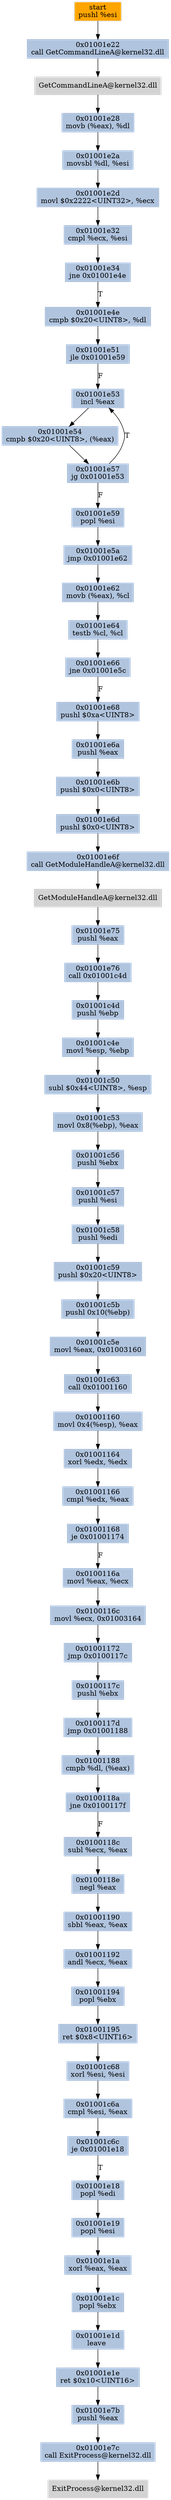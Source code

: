 digraph G {
node[shape=rectangle,style=filled,fillcolor=lightsteelblue,color=lightsteelblue]
bgcolor="transparent"
a0x01001e21pushl_esi[label="start\npushl %esi",color="lightgrey",fillcolor="orange"];
a0x01001e22call_GetCommandLineA_kernel32_dll[label="0x01001e22\ncall GetCommandLineA@kernel32.dll"];
GetCommandLineA_kernel32_dll[label="GetCommandLineA@kernel32.dll",color="lightgrey",fillcolor="lightgrey"];
a0x01001e28movb_eax__dl[label="0x01001e28\nmovb (%eax), %dl"];
a0x01001e2amovsbl_dl_esi[label="0x01001e2a\nmovsbl %dl, %esi"];
a0x01001e2dmovl_0x2222UINT32_ecx[label="0x01001e2d\nmovl $0x2222<UINT32>, %ecx"];
a0x01001e32cmpl_ecx_esi[label="0x01001e32\ncmpl %ecx, %esi"];
a0x01001e34jne_0x01001e4e[label="0x01001e34\njne 0x01001e4e"];
a0x01001e4ecmpb_0x20UINT8_dl[label="0x01001e4e\ncmpb $0x20<UINT8>, %dl"];
a0x01001e51jle_0x01001e59[label="0x01001e51\njle 0x01001e59"];
a0x01001e53incl_eax[label="0x01001e53\nincl %eax"];
a0x01001e54cmpb_0x20UINT8_eax_[label="0x01001e54\ncmpb $0x20<UINT8>, (%eax)"];
a0x01001e57jg_0x01001e53[label="0x01001e57\njg 0x01001e53"];
a0x01001e59popl_esi[label="0x01001e59\npopl %esi"];
a0x01001e5ajmp_0x01001e62[label="0x01001e5a\njmp 0x01001e62"];
a0x01001e62movb_eax__cl[label="0x01001e62\nmovb (%eax), %cl"];
a0x01001e64testb_cl_cl[label="0x01001e64\ntestb %cl, %cl"];
a0x01001e66jne_0x01001e5c[label="0x01001e66\njne 0x01001e5c"];
a0x01001e68pushl_0xaUINT8[label="0x01001e68\npushl $0xa<UINT8>"];
a0x01001e6apushl_eax[label="0x01001e6a\npushl %eax"];
a0x01001e6bpushl_0x0UINT8[label="0x01001e6b\npushl $0x0<UINT8>"];
a0x01001e6dpushl_0x0UINT8[label="0x01001e6d\npushl $0x0<UINT8>"];
a0x01001e6fcall_GetModuleHandleA_kernel32_dll[label="0x01001e6f\ncall GetModuleHandleA@kernel32.dll"];
GetModuleHandleA_kernel32_dll[label="GetModuleHandleA@kernel32.dll",color="lightgrey",fillcolor="lightgrey"];
a0x01001e75pushl_eax[label="0x01001e75\npushl %eax"];
a0x01001e76call_0x01001c4d[label="0x01001e76\ncall 0x01001c4d"];
a0x01001c4dpushl_ebp[label="0x01001c4d\npushl %ebp"];
a0x01001c4emovl_esp_ebp[label="0x01001c4e\nmovl %esp, %ebp"];
a0x01001c50subl_0x44UINT8_esp[label="0x01001c50\nsubl $0x44<UINT8>, %esp"];
a0x01001c53movl_0x8ebp__eax[label="0x01001c53\nmovl 0x8(%ebp), %eax"];
a0x01001c56pushl_ebx[label="0x01001c56\npushl %ebx"];
a0x01001c57pushl_esi[label="0x01001c57\npushl %esi"];
a0x01001c58pushl_edi[label="0x01001c58\npushl %edi"];
a0x01001c59pushl_0x20UINT8[label="0x01001c59\npushl $0x20<UINT8>"];
a0x01001c5bpushl_0x10ebp_[label="0x01001c5b\npushl 0x10(%ebp)"];
a0x01001c5emovl_eax_0x01003160[label="0x01001c5e\nmovl %eax, 0x01003160"];
a0x01001c63call_0x01001160[label="0x01001c63\ncall 0x01001160"];
a0x01001160movl_0x4esp__eax[label="0x01001160\nmovl 0x4(%esp), %eax"];
a0x01001164xorl_edx_edx[label="0x01001164\nxorl %edx, %edx"];
a0x01001166cmpl_edx_eax[label="0x01001166\ncmpl %edx, %eax"];
a0x01001168je_0x01001174[label="0x01001168\nje 0x01001174"];
a0x0100116amovl_eax_ecx[label="0x0100116a\nmovl %eax, %ecx"];
a0x0100116cmovl_ecx_0x01003164[label="0x0100116c\nmovl %ecx, 0x01003164"];
a0x01001172jmp_0x0100117c[label="0x01001172\njmp 0x0100117c"];
a0x0100117cpushl_ebx[label="0x0100117c\npushl %ebx"];
a0x0100117djmp_0x01001188[label="0x0100117d\njmp 0x01001188"];
a0x01001188cmpb_dl_eax_[label="0x01001188\ncmpb %dl, (%eax)"];
a0x0100118ajne_0x0100117f[label="0x0100118a\njne 0x0100117f"];
a0x0100118csubl_ecx_eax[label="0x0100118c\nsubl %ecx, %eax"];
a0x0100118enegl_eax[label="0x0100118e\nnegl %eax"];
a0x01001190sbbl_eax_eax[label="0x01001190\nsbbl %eax, %eax"];
a0x01001192andl_ecx_eax[label="0x01001192\nandl %ecx, %eax"];
a0x01001194popl_ebx[label="0x01001194\npopl %ebx"];
a0x01001195ret_0x8UINT16[label="0x01001195\nret $0x8<UINT16>"];
a0x01001c68xorl_esi_esi[label="0x01001c68\nxorl %esi, %esi"];
a0x01001c6acmpl_esi_eax[label="0x01001c6a\ncmpl %esi, %eax"];
a0x01001c6cje_0x01001e18[label="0x01001c6c\nje 0x01001e18"];
a0x01001e18popl_edi[label="0x01001e18\npopl %edi"];
a0x01001e19popl_esi[label="0x01001e19\npopl %esi"];
a0x01001e1axorl_eax_eax[label="0x01001e1a\nxorl %eax, %eax"];
a0x01001e1cpopl_ebx[label="0x01001e1c\npopl %ebx"];
a0x01001e1dleave_[label="0x01001e1d\nleave "];
a0x01001e1eret_0x10UINT16[label="0x01001e1e\nret $0x10<UINT16>"];
a0x01001e7bpushl_eax[label="0x01001e7b\npushl %eax"];
a0x01001e7ccall_ExitProcess_kernel32_dll[label="0x01001e7c\ncall ExitProcess@kernel32.dll"];
ExitProcess_kernel32_dll[label="ExitProcess@kernel32.dll",color="lightgrey",fillcolor="lightgrey"];
a0x01001e21pushl_esi -> a0x01001e22call_GetCommandLineA_kernel32_dll [color="#000000"];
a0x01001e22call_GetCommandLineA_kernel32_dll -> GetCommandLineA_kernel32_dll [color="#000000"];
GetCommandLineA_kernel32_dll -> a0x01001e28movb_eax__dl [color="#000000"];
a0x01001e28movb_eax__dl -> a0x01001e2amovsbl_dl_esi [color="#000000"];
a0x01001e2amovsbl_dl_esi -> a0x01001e2dmovl_0x2222UINT32_ecx [color="#000000"];
a0x01001e2dmovl_0x2222UINT32_ecx -> a0x01001e32cmpl_ecx_esi [color="#000000"];
a0x01001e32cmpl_ecx_esi -> a0x01001e34jne_0x01001e4e [color="#000000"];
a0x01001e34jne_0x01001e4e -> a0x01001e4ecmpb_0x20UINT8_dl [color="#000000",label="T"];
a0x01001e4ecmpb_0x20UINT8_dl -> a0x01001e51jle_0x01001e59 [color="#000000"];
a0x01001e51jle_0x01001e59 -> a0x01001e53incl_eax [color="#000000",label="F"];
a0x01001e53incl_eax -> a0x01001e54cmpb_0x20UINT8_eax_ [color="#000000"];
a0x01001e54cmpb_0x20UINT8_eax_ -> a0x01001e57jg_0x01001e53 [color="#000000"];
a0x01001e57jg_0x01001e53 -> a0x01001e53incl_eax [color="#000000",label="T"];
a0x01001e57jg_0x01001e53 -> a0x01001e59popl_esi [color="#000000",label="F"];
a0x01001e59popl_esi -> a0x01001e5ajmp_0x01001e62 [color="#000000"];
a0x01001e5ajmp_0x01001e62 -> a0x01001e62movb_eax__cl [color="#000000"];
a0x01001e62movb_eax__cl -> a0x01001e64testb_cl_cl [color="#000000"];
a0x01001e64testb_cl_cl -> a0x01001e66jne_0x01001e5c [color="#000000"];
a0x01001e66jne_0x01001e5c -> a0x01001e68pushl_0xaUINT8 [color="#000000",label="F"];
a0x01001e68pushl_0xaUINT8 -> a0x01001e6apushl_eax [color="#000000"];
a0x01001e6apushl_eax -> a0x01001e6bpushl_0x0UINT8 [color="#000000"];
a0x01001e6bpushl_0x0UINT8 -> a0x01001e6dpushl_0x0UINT8 [color="#000000"];
a0x01001e6dpushl_0x0UINT8 -> a0x01001e6fcall_GetModuleHandleA_kernel32_dll [color="#000000"];
a0x01001e6fcall_GetModuleHandleA_kernel32_dll -> GetModuleHandleA_kernel32_dll [color="#000000"];
GetModuleHandleA_kernel32_dll -> a0x01001e75pushl_eax [color="#000000"];
a0x01001e75pushl_eax -> a0x01001e76call_0x01001c4d [color="#000000"];
a0x01001e76call_0x01001c4d -> a0x01001c4dpushl_ebp [color="#000000"];
a0x01001c4dpushl_ebp -> a0x01001c4emovl_esp_ebp [color="#000000"];
a0x01001c4emovl_esp_ebp -> a0x01001c50subl_0x44UINT8_esp [color="#000000"];
a0x01001c50subl_0x44UINT8_esp -> a0x01001c53movl_0x8ebp__eax [color="#000000"];
a0x01001c53movl_0x8ebp__eax -> a0x01001c56pushl_ebx [color="#000000"];
a0x01001c56pushl_ebx -> a0x01001c57pushl_esi [color="#000000"];
a0x01001c57pushl_esi -> a0x01001c58pushl_edi [color="#000000"];
a0x01001c58pushl_edi -> a0x01001c59pushl_0x20UINT8 [color="#000000"];
a0x01001c59pushl_0x20UINT8 -> a0x01001c5bpushl_0x10ebp_ [color="#000000"];
a0x01001c5bpushl_0x10ebp_ -> a0x01001c5emovl_eax_0x01003160 [color="#000000"];
a0x01001c5emovl_eax_0x01003160 -> a0x01001c63call_0x01001160 [color="#000000"];
a0x01001c63call_0x01001160 -> a0x01001160movl_0x4esp__eax [color="#000000"];
a0x01001160movl_0x4esp__eax -> a0x01001164xorl_edx_edx [color="#000000"];
a0x01001164xorl_edx_edx -> a0x01001166cmpl_edx_eax [color="#000000"];
a0x01001166cmpl_edx_eax -> a0x01001168je_0x01001174 [color="#000000"];
a0x01001168je_0x01001174 -> a0x0100116amovl_eax_ecx [color="#000000",label="F"];
a0x0100116amovl_eax_ecx -> a0x0100116cmovl_ecx_0x01003164 [color="#000000"];
a0x0100116cmovl_ecx_0x01003164 -> a0x01001172jmp_0x0100117c [color="#000000"];
a0x01001172jmp_0x0100117c -> a0x0100117cpushl_ebx [color="#000000"];
a0x0100117cpushl_ebx -> a0x0100117djmp_0x01001188 [color="#000000"];
a0x0100117djmp_0x01001188 -> a0x01001188cmpb_dl_eax_ [color="#000000"];
a0x01001188cmpb_dl_eax_ -> a0x0100118ajne_0x0100117f [color="#000000"];
a0x0100118ajne_0x0100117f -> a0x0100118csubl_ecx_eax [color="#000000",label="F"];
a0x0100118csubl_ecx_eax -> a0x0100118enegl_eax [color="#000000"];
a0x0100118enegl_eax -> a0x01001190sbbl_eax_eax [color="#000000"];
a0x01001190sbbl_eax_eax -> a0x01001192andl_ecx_eax [color="#000000"];
a0x01001192andl_ecx_eax -> a0x01001194popl_ebx [color="#000000"];
a0x01001194popl_ebx -> a0x01001195ret_0x8UINT16 [color="#000000"];
a0x01001195ret_0x8UINT16 -> a0x01001c68xorl_esi_esi [color="#000000"];
a0x01001c68xorl_esi_esi -> a0x01001c6acmpl_esi_eax [color="#000000"];
a0x01001c6acmpl_esi_eax -> a0x01001c6cje_0x01001e18 [color="#000000"];
a0x01001c6cje_0x01001e18 -> a0x01001e18popl_edi [color="#000000",label="T"];
a0x01001e18popl_edi -> a0x01001e19popl_esi [color="#000000"];
a0x01001e19popl_esi -> a0x01001e1axorl_eax_eax [color="#000000"];
a0x01001e1axorl_eax_eax -> a0x01001e1cpopl_ebx [color="#000000"];
a0x01001e1cpopl_ebx -> a0x01001e1dleave_ [color="#000000"];
a0x01001e1dleave_ -> a0x01001e1eret_0x10UINT16 [color="#000000"];
a0x01001e1eret_0x10UINT16 -> a0x01001e7bpushl_eax [color="#000000"];
a0x01001e7bpushl_eax -> a0x01001e7ccall_ExitProcess_kernel32_dll [color="#000000"];
a0x01001e7ccall_ExitProcess_kernel32_dll -> ExitProcess_kernel32_dll [color="#000000"];
}

